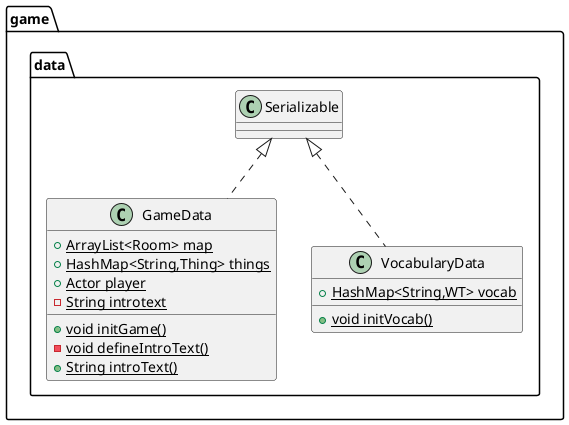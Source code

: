 @startuml
class game.data.GameData {
+ {static} ArrayList<Room> map
+ {static} HashMap<String,Thing> things
+ {static} Actor player
- {static} String introtext
+ {static} void initGame()
- {static} void defineIntroText()
+ {static} String introText()
}
class game.data.VocabularyData {
+ {static} HashMap<String,WT> vocab
+ {static} void initVocab()
}


game.data.Serializable <|.. game.data.GameData
game.data.Serializable <|.. game.data.VocabularyData
@enduml